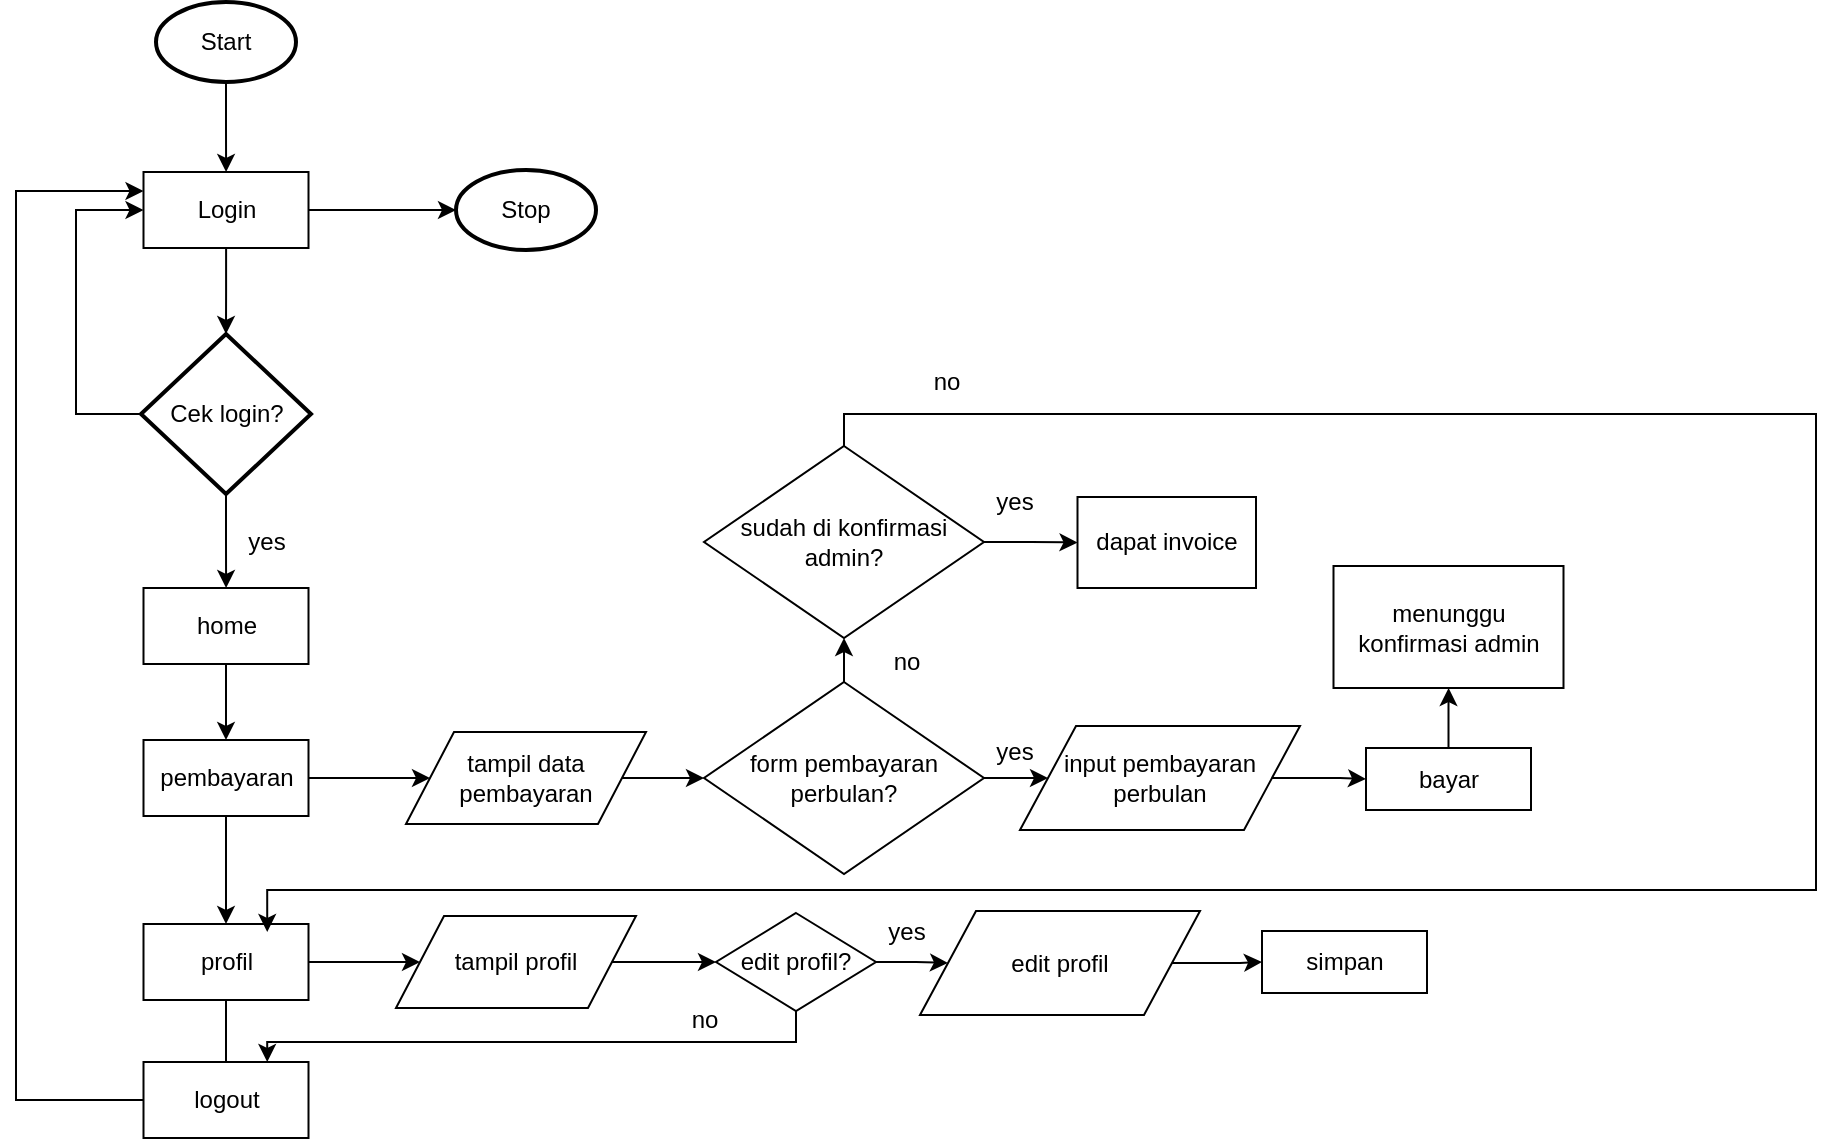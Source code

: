 <mxfile version="13.1.14" type="device"><diagram id="C5RBs43oDa-KdzZeNtuy" name="Page-1"><mxGraphModel dx="868" dy="443" grid="1" gridSize="10" guides="1" tooltips="1" connect="1" arrows="1" fold="1" page="1" pageScale="1" pageWidth="827" pageHeight="1169" math="0" shadow="0"><root><mxCell id="WIyWlLk6GJQsqaUBKTNV-0"/><mxCell id="WIyWlLk6GJQsqaUBKTNV-1" parent="WIyWlLk6GJQsqaUBKTNV-0"/><mxCell id="KHOEXjF2gYGAxF7AjPbU-5" value="" style="edgeStyle=orthogonalEdgeStyle;rounded=0;orthogonalLoop=1;jettySize=auto;html=1;" parent="WIyWlLk6GJQsqaUBKTNV-1" source="KHOEXjF2gYGAxF7AjPbU-3" target="KHOEXjF2gYGAxF7AjPbU-4" edge="1"><mxGeometry relative="1" as="geometry"/></mxCell><mxCell id="KHOEXjF2gYGAxF7AjPbU-3" value="Start" style="strokeWidth=2;html=1;shape=mxgraph.flowchart.start_1;whiteSpace=wrap;" parent="WIyWlLk6GJQsqaUBKTNV-1" vertex="1"><mxGeometry x="140" y="110" width="70" height="40" as="geometry"/></mxCell><mxCell id="KHOEXjF2gYGAxF7AjPbU-7" value="" style="edgeStyle=orthogonalEdgeStyle;rounded=0;orthogonalLoop=1;jettySize=auto;html=1;" parent="WIyWlLk6GJQsqaUBKTNV-1" source="KHOEXjF2gYGAxF7AjPbU-4" target="KHOEXjF2gYGAxF7AjPbU-6" edge="1"><mxGeometry relative="1" as="geometry"/></mxCell><mxCell id="Dtpo8kVVLPQjnNqr0B5p-1" style="edgeStyle=orthogonalEdgeStyle;rounded=0;orthogonalLoop=1;jettySize=auto;html=1;exitX=1;exitY=0.5;exitDx=0;exitDy=0;entryX=0;entryY=0.5;entryDx=0;entryDy=0;entryPerimeter=0;" parent="WIyWlLk6GJQsqaUBKTNV-1" source="KHOEXjF2gYGAxF7AjPbU-4" target="Dtpo8kVVLPQjnNqr0B5p-0" edge="1"><mxGeometry relative="1" as="geometry"/></mxCell><mxCell id="KHOEXjF2gYGAxF7AjPbU-4" value="Login" style="rounded=0;whiteSpace=wrap;html=1;" parent="WIyWlLk6GJQsqaUBKTNV-1" vertex="1"><mxGeometry x="133.75" y="195" width="82.5" height="38" as="geometry"/></mxCell><mxCell id="KHOEXjF2gYGAxF7AjPbU-8" style="edgeStyle=orthogonalEdgeStyle;rounded=0;orthogonalLoop=1;jettySize=auto;html=1;exitX=0;exitY=0.5;exitDx=0;exitDy=0;exitPerimeter=0;entryX=0;entryY=0.5;entryDx=0;entryDy=0;" parent="WIyWlLk6GJQsqaUBKTNV-1" source="KHOEXjF2gYGAxF7AjPbU-6" target="KHOEXjF2gYGAxF7AjPbU-4" edge="1"><mxGeometry relative="1" as="geometry"><Array as="points"><mxPoint x="100" y="316"/><mxPoint x="100" y="214"/></Array></mxGeometry></mxCell><mxCell id="KHOEXjF2gYGAxF7AjPbU-12" value="" style="edgeStyle=orthogonalEdgeStyle;rounded=0;orthogonalLoop=1;jettySize=auto;html=1;" parent="WIyWlLk6GJQsqaUBKTNV-1" source="KHOEXjF2gYGAxF7AjPbU-6" target="KHOEXjF2gYGAxF7AjPbU-11" edge="1"><mxGeometry relative="1" as="geometry"/></mxCell><mxCell id="KHOEXjF2gYGAxF7AjPbU-6" value="Cek login?" style="strokeWidth=2;html=1;shape=mxgraph.flowchart.decision;whiteSpace=wrap;" parent="WIyWlLk6GJQsqaUBKTNV-1" vertex="1"><mxGeometry x="132.5" y="276" width="85" height="80" as="geometry"/></mxCell><mxCell id="KHOEXjF2gYGAxF7AjPbU-19" style="edgeStyle=orthogonalEdgeStyle;rounded=0;orthogonalLoop=1;jettySize=auto;html=1;exitX=0.5;exitY=1;exitDx=0;exitDy=0;entryX=0.5;entryY=0;entryDx=0;entryDy=0;" parent="WIyWlLk6GJQsqaUBKTNV-1" source="KHOEXjF2gYGAxF7AjPbU-11" target="KHOEXjF2gYGAxF7AjPbU-14" edge="1"><mxGeometry relative="1" as="geometry"/></mxCell><mxCell id="KHOEXjF2gYGAxF7AjPbU-11" value="home" style="rounded=0;whiteSpace=wrap;html=1;" parent="WIyWlLk6GJQsqaUBKTNV-1" vertex="1"><mxGeometry x="133.75" y="403" width="82.5" height="38" as="geometry"/></mxCell><mxCell id="KHOEXjF2gYGAxF7AjPbU-13" value="yes" style="text;html=1;align=center;verticalAlign=middle;resizable=0;points=[];autosize=1;" parent="WIyWlLk6GJQsqaUBKTNV-1" vertex="1"><mxGeometry x="180" y="370" width="30" height="20" as="geometry"/></mxCell><mxCell id="KHOEXjF2gYGAxF7AjPbU-33" style="edgeStyle=orthogonalEdgeStyle;rounded=0;orthogonalLoop=1;jettySize=auto;html=1;exitX=0.5;exitY=1;exitDx=0;exitDy=0;entryX=0.5;entryY=0;entryDx=0;entryDy=0;" parent="WIyWlLk6GJQsqaUBKTNV-1" source="KHOEXjF2gYGAxF7AjPbU-14" target="KHOEXjF2gYGAxF7AjPbU-32" edge="1"><mxGeometry relative="1" as="geometry"/></mxCell><mxCell id="Ccft_L3gZgtWN3L_SdzX-1" value="" style="edgeStyle=orthogonalEdgeStyle;rounded=0;orthogonalLoop=1;jettySize=auto;html=1;" parent="WIyWlLk6GJQsqaUBKTNV-1" source="KHOEXjF2gYGAxF7AjPbU-14" target="Ccft_L3gZgtWN3L_SdzX-0" edge="1"><mxGeometry relative="1" as="geometry"/></mxCell><mxCell id="KHOEXjF2gYGAxF7AjPbU-14" value="pembayaran" style="rounded=0;whiteSpace=wrap;html=1;" parent="WIyWlLk6GJQsqaUBKTNV-1" vertex="1"><mxGeometry x="133.75" y="479" width="82.5" height="38" as="geometry"/></mxCell><mxCell id="KHOEXjF2gYGAxF7AjPbU-38" style="edgeStyle=orthogonalEdgeStyle;rounded=0;orthogonalLoop=1;jettySize=auto;html=1;exitX=0.5;exitY=1;exitDx=0;exitDy=0;entryX=0.5;entryY=0;entryDx=0;entryDy=0;" parent="WIyWlLk6GJQsqaUBKTNV-1" source="KHOEXjF2gYGAxF7AjPbU-32" edge="1"><mxGeometry relative="1" as="geometry"><mxPoint x="175" y="651" as="targetPoint"/></mxGeometry></mxCell><mxCell id="Ccft_L3gZgtWN3L_SdzX-9" value="" style="edgeStyle=orthogonalEdgeStyle;rounded=0;orthogonalLoop=1;jettySize=auto;html=1;" parent="WIyWlLk6GJQsqaUBKTNV-1" source="KHOEXjF2gYGAxF7AjPbU-32" target="Ccft_L3gZgtWN3L_SdzX-8" edge="1"><mxGeometry relative="1" as="geometry"/></mxCell><mxCell id="KHOEXjF2gYGAxF7AjPbU-32" value="profil" style="rounded=0;whiteSpace=wrap;html=1;" parent="WIyWlLk6GJQsqaUBKTNV-1" vertex="1"><mxGeometry x="133.75" y="571" width="82.5" height="38" as="geometry"/></mxCell><mxCell id="KHOEXjF2gYGAxF7AjPbU-39" style="edgeStyle=orthogonalEdgeStyle;rounded=0;orthogonalLoop=1;jettySize=auto;html=1;exitX=0;exitY=0.5;exitDx=0;exitDy=0;entryX=0;entryY=0.25;entryDx=0;entryDy=0;" parent="WIyWlLk6GJQsqaUBKTNV-1" source="KHOEXjF2gYGAxF7AjPbU-37" target="KHOEXjF2gYGAxF7AjPbU-4" edge="1"><mxGeometry relative="1" as="geometry"><Array as="points"><mxPoint x="70" y="659"/><mxPoint x="70" y="205"/></Array></mxGeometry></mxCell><mxCell id="KHOEXjF2gYGAxF7AjPbU-37" value="logout" style="rounded=0;whiteSpace=wrap;html=1;" parent="WIyWlLk6GJQsqaUBKTNV-1" vertex="1"><mxGeometry x="133.75" y="640" width="82.5" height="38" as="geometry"/></mxCell><mxCell id="Dtpo8kVVLPQjnNqr0B5p-0" value="Stop" style="strokeWidth=2;html=1;shape=mxgraph.flowchart.start_1;whiteSpace=wrap;" parent="WIyWlLk6GJQsqaUBKTNV-1" vertex="1"><mxGeometry x="290" y="194" width="70" height="40" as="geometry"/></mxCell><mxCell id="Ccft_L3gZgtWN3L_SdzX-3" value="" style="edgeStyle=orthogonalEdgeStyle;rounded=0;orthogonalLoop=1;jettySize=auto;html=1;" parent="WIyWlLk6GJQsqaUBKTNV-1" source="Ccft_L3gZgtWN3L_SdzX-0" target="Ccft_L3gZgtWN3L_SdzX-2" edge="1"><mxGeometry relative="1" as="geometry"/></mxCell><mxCell id="Ccft_L3gZgtWN3L_SdzX-0" value="tampil data pembayaran" style="shape=parallelogram;perimeter=parallelogramPerimeter;whiteSpace=wrap;html=1;" parent="WIyWlLk6GJQsqaUBKTNV-1" vertex="1"><mxGeometry x="265" y="475" width="120" height="46" as="geometry"/></mxCell><mxCell id="Ccft_L3gZgtWN3L_SdzX-6" style="edgeStyle=orthogonalEdgeStyle;rounded=0;orthogonalLoop=1;jettySize=auto;html=1;exitX=1;exitY=0.5;exitDx=0;exitDy=0;entryX=0;entryY=0.5;entryDx=0;entryDy=0;" parent="WIyWlLk6GJQsqaUBKTNV-1" source="Ccft_L3gZgtWN3L_SdzX-2" target="Ccft_L3gZgtWN3L_SdzX-4" edge="1"><mxGeometry relative="1" as="geometry"/></mxCell><mxCell id="KhLkr9MZZlv6i0WVq3t--1" value="" style="edgeStyle=orthogonalEdgeStyle;rounded=0;orthogonalLoop=1;jettySize=auto;html=1;" edge="1" parent="WIyWlLk6GJQsqaUBKTNV-1" source="Ccft_L3gZgtWN3L_SdzX-2" target="KhLkr9MZZlv6i0WVq3t--0"><mxGeometry relative="1" as="geometry"/></mxCell><mxCell id="Ccft_L3gZgtWN3L_SdzX-2" value="form pembayaran perbulan?" style="rhombus;whiteSpace=wrap;html=1;" parent="WIyWlLk6GJQsqaUBKTNV-1" vertex="1"><mxGeometry x="414" y="450" width="140" height="96" as="geometry"/></mxCell><mxCell id="Ccft_L3gZgtWN3L_SdzX-7" style="edgeStyle=orthogonalEdgeStyle;rounded=0;orthogonalLoop=1;jettySize=auto;html=1;exitX=1;exitY=0.5;exitDx=0;exitDy=0;entryX=0;entryY=0.5;entryDx=0;entryDy=0;" parent="WIyWlLk6GJQsqaUBKTNV-1" source="Ccft_L3gZgtWN3L_SdzX-4" target="Ccft_L3gZgtWN3L_SdzX-5" edge="1"><mxGeometry relative="1" as="geometry"/></mxCell><mxCell id="Ccft_L3gZgtWN3L_SdzX-4" value="input pembayaran perbulan" style="shape=parallelogram;perimeter=parallelogramPerimeter;whiteSpace=wrap;html=1;" parent="WIyWlLk6GJQsqaUBKTNV-1" vertex="1"><mxGeometry x="572" y="472" width="140" height="52" as="geometry"/></mxCell><mxCell id="KhLkr9MZZlv6i0WVq3t--16" value="" style="edgeStyle=orthogonalEdgeStyle;rounded=0;orthogonalLoop=1;jettySize=auto;html=1;" edge="1" parent="WIyWlLk6GJQsqaUBKTNV-1" source="Ccft_L3gZgtWN3L_SdzX-5" target="KhLkr9MZZlv6i0WVq3t--15"><mxGeometry relative="1" as="geometry"/></mxCell><mxCell id="Ccft_L3gZgtWN3L_SdzX-5" value="bayar" style="rounded=0;whiteSpace=wrap;html=1;" parent="WIyWlLk6GJQsqaUBKTNV-1" vertex="1"><mxGeometry x="745" y="483" width="82.5" height="31" as="geometry"/></mxCell><mxCell id="Ccft_L3gZgtWN3L_SdzX-13" value="" style="edgeStyle=orthogonalEdgeStyle;rounded=0;orthogonalLoop=1;jettySize=auto;html=1;" parent="WIyWlLk6GJQsqaUBKTNV-1" source="Ccft_L3gZgtWN3L_SdzX-8" target="Ccft_L3gZgtWN3L_SdzX-10" edge="1"><mxGeometry relative="1" as="geometry"/></mxCell><mxCell id="Ccft_L3gZgtWN3L_SdzX-8" value="tampil profil" style="shape=parallelogram;perimeter=parallelogramPerimeter;whiteSpace=wrap;html=1;" parent="WIyWlLk6GJQsqaUBKTNV-1" vertex="1"><mxGeometry x="260" y="567" width="120" height="46" as="geometry"/></mxCell><mxCell id="Ccft_L3gZgtWN3L_SdzX-14" value="" style="edgeStyle=orthogonalEdgeStyle;rounded=0;orthogonalLoop=1;jettySize=auto;html=1;" parent="WIyWlLk6GJQsqaUBKTNV-1" source="Ccft_L3gZgtWN3L_SdzX-10" target="Ccft_L3gZgtWN3L_SdzX-11" edge="1"><mxGeometry relative="1" as="geometry"/></mxCell><mxCell id="Ccft_L3gZgtWN3L_SdzX-19" style="edgeStyle=orthogonalEdgeStyle;rounded=0;orthogonalLoop=1;jettySize=auto;html=1;exitX=0.5;exitY=1;exitDx=0;exitDy=0;entryX=0.75;entryY=0;entryDx=0;entryDy=0;" parent="WIyWlLk6GJQsqaUBKTNV-1" source="Ccft_L3gZgtWN3L_SdzX-10" target="KHOEXjF2gYGAxF7AjPbU-37" edge="1"><mxGeometry relative="1" as="geometry"><Array as="points"><mxPoint x="460" y="630"/><mxPoint x="196" y="630"/></Array></mxGeometry></mxCell><mxCell id="Ccft_L3gZgtWN3L_SdzX-10" value="edit profil?" style="rhombus;whiteSpace=wrap;html=1;" parent="WIyWlLk6GJQsqaUBKTNV-1" vertex="1"><mxGeometry x="420" y="565.5" width="80" height="49" as="geometry"/></mxCell><mxCell id="Ccft_L3gZgtWN3L_SdzX-15" value="" style="edgeStyle=orthogonalEdgeStyle;rounded=0;orthogonalLoop=1;jettySize=auto;html=1;" parent="WIyWlLk6GJQsqaUBKTNV-1" source="Ccft_L3gZgtWN3L_SdzX-11" target="Ccft_L3gZgtWN3L_SdzX-12" edge="1"><mxGeometry relative="1" as="geometry"/></mxCell><mxCell id="Ccft_L3gZgtWN3L_SdzX-11" value="edit profil" style="shape=parallelogram;perimeter=parallelogramPerimeter;whiteSpace=wrap;html=1;" parent="WIyWlLk6GJQsqaUBKTNV-1" vertex="1"><mxGeometry x="522" y="564.5" width="140" height="52" as="geometry"/></mxCell><mxCell id="Ccft_L3gZgtWN3L_SdzX-12" value="simpan" style="rounded=0;whiteSpace=wrap;html=1;" parent="WIyWlLk6GJQsqaUBKTNV-1" vertex="1"><mxGeometry x="693" y="574.5" width="82.5" height="31" as="geometry"/></mxCell><mxCell id="Ccft_L3gZgtWN3L_SdzX-20" value="no" style="text;html=1;align=center;verticalAlign=middle;resizable=0;points=[];autosize=1;" parent="WIyWlLk6GJQsqaUBKTNV-1" vertex="1"><mxGeometry x="399" y="609" width="30" height="20" as="geometry"/></mxCell><mxCell id="Ccft_L3gZgtWN3L_SdzX-21" value="yes" style="text;html=1;align=center;verticalAlign=middle;resizable=0;points=[];autosize=1;" parent="WIyWlLk6GJQsqaUBKTNV-1" vertex="1"><mxGeometry x="554" y="475" width="30" height="20" as="geometry"/></mxCell><mxCell id="Ccft_L3gZgtWN3L_SdzX-22" value="yes" style="text;html=1;align=center;verticalAlign=middle;resizable=0;points=[];autosize=1;" parent="WIyWlLk6GJQsqaUBKTNV-1" vertex="1"><mxGeometry x="500" y="565" width="30" height="20" as="geometry"/></mxCell><mxCell id="KhLkr9MZZlv6i0WVq3t--5" value="" style="edgeStyle=orthogonalEdgeStyle;rounded=0;orthogonalLoop=1;jettySize=auto;html=1;" edge="1" parent="WIyWlLk6GJQsqaUBKTNV-1" source="KhLkr9MZZlv6i0WVq3t--0" target="KhLkr9MZZlv6i0WVq3t--4"><mxGeometry relative="1" as="geometry"/></mxCell><mxCell id="KhLkr9MZZlv6i0WVq3t--9" style="edgeStyle=orthogonalEdgeStyle;rounded=0;orthogonalLoop=1;jettySize=auto;html=1;exitX=0.5;exitY=0;exitDx=0;exitDy=0;entryX=0.75;entryY=0;entryDx=0;entryDy=0;" edge="1" parent="WIyWlLk6GJQsqaUBKTNV-1"><mxGeometry relative="1" as="geometry"><mxPoint x="484" y="336" as="sourcePoint"/><mxPoint x="195.625" y="575" as="targetPoint"/><Array as="points"><mxPoint x="484" y="316"/><mxPoint x="970" y="316"/><mxPoint x="970" y="554"/><mxPoint x="196" y="554"/></Array></mxGeometry></mxCell><mxCell id="KhLkr9MZZlv6i0WVq3t--0" value="sudah di konfirmasi admin?" style="rhombus;whiteSpace=wrap;html=1;" vertex="1" parent="WIyWlLk6GJQsqaUBKTNV-1"><mxGeometry x="414" y="332" width="140" height="96" as="geometry"/></mxCell><mxCell id="KhLkr9MZZlv6i0WVq3t--4" value="dapat invoice" style="rounded=0;whiteSpace=wrap;html=1;" vertex="1" parent="WIyWlLk6GJQsqaUBKTNV-1"><mxGeometry x="600.75" y="357.5" width="89.25" height="45.5" as="geometry"/></mxCell><mxCell id="KhLkr9MZZlv6i0WVq3t--6" value="yes" style="text;html=1;align=center;verticalAlign=middle;resizable=0;points=[];autosize=1;" vertex="1" parent="WIyWlLk6GJQsqaUBKTNV-1"><mxGeometry x="554" y="350" width="30" height="20" as="geometry"/></mxCell><mxCell id="KhLkr9MZZlv6i0WVq3t--7" value="no" style="text;html=1;align=center;verticalAlign=middle;resizable=0;points=[];autosize=1;" vertex="1" parent="WIyWlLk6GJQsqaUBKTNV-1"><mxGeometry x="500" y="430" width="30" height="20" as="geometry"/></mxCell><mxCell id="KhLkr9MZZlv6i0WVq3t--10" value="no" style="text;html=1;align=center;verticalAlign=middle;resizable=0;points=[];autosize=1;" vertex="1" parent="WIyWlLk6GJQsqaUBKTNV-1"><mxGeometry x="520" y="290" width="30" height="20" as="geometry"/></mxCell><mxCell id="KhLkr9MZZlv6i0WVq3t--15" value="menunggu konfirmasi admin" style="rounded=0;whiteSpace=wrap;html=1;" vertex="1" parent="WIyWlLk6GJQsqaUBKTNV-1"><mxGeometry x="728.75" y="392" width="115" height="61" as="geometry"/></mxCell></root></mxGraphModel></diagram></mxfile>